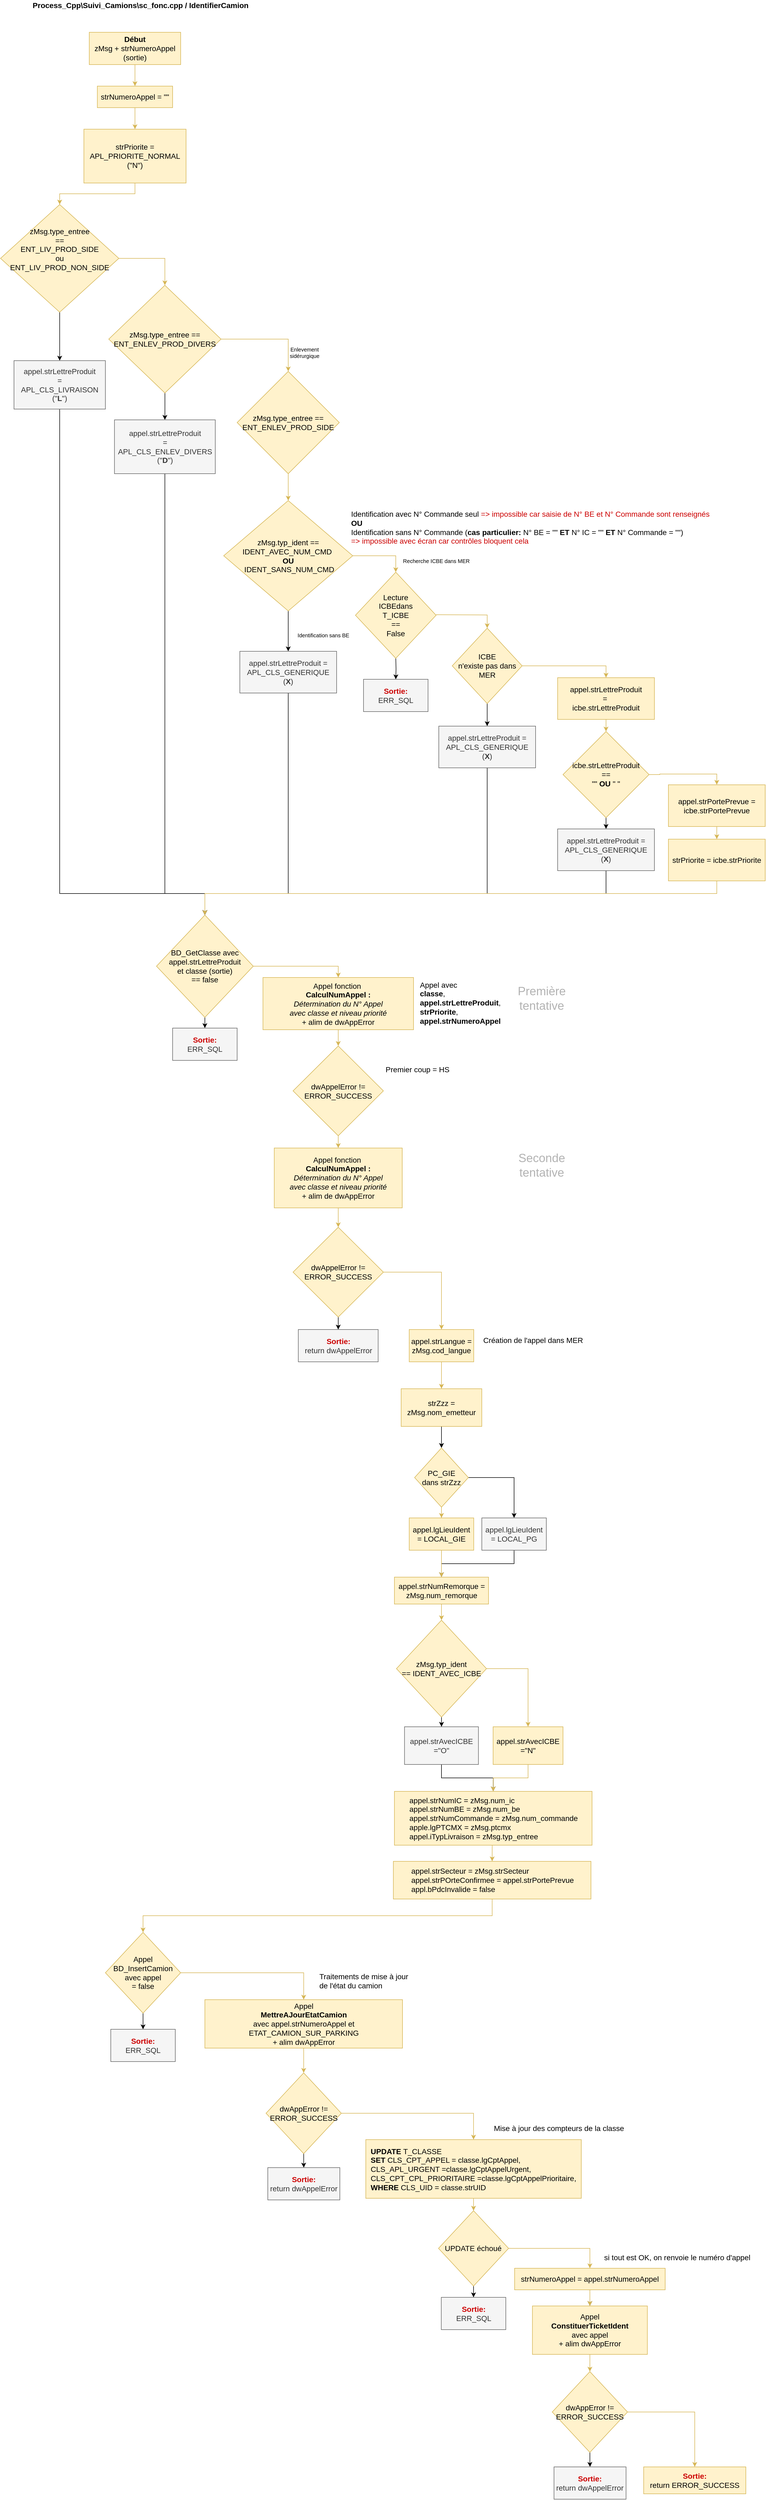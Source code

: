 <mxfile version="15.9.4" type="github">
  <diagram id="Q7AEC-_fKNd9yhNPSurx" name="Page-1">
    <mxGraphModel dx="2188" dy="1222" grid="1" gridSize="10" guides="1" tooltips="1" connect="1" arrows="1" fold="1" page="1" pageScale="1" pageWidth="827" pageHeight="1169" math="0" shadow="0">
      <root>
        <mxCell id="0" />
        <mxCell id="1" parent="0" />
        <mxCell id="6gUORLWhg1mMuSl4yJLm-4" style="edgeStyle=orthogonalEdgeStyle;rounded=0;orthogonalLoop=1;jettySize=auto;html=1;exitX=0.5;exitY=1;exitDx=0;exitDy=0;fontSize=14;fillColor=#fff2cc;strokeColor=#d6b656;" parent="1" source="6gUORLWhg1mMuSl4yJLm-1" target="6gUORLWhg1mMuSl4yJLm-3" edge="1">
          <mxGeometry relative="1" as="geometry" />
        </mxCell>
        <mxCell id="6gUORLWhg1mMuSl4yJLm-1" value="&lt;font style=&quot;font-size: 14px&quot;&gt;&lt;b&gt;Début&lt;/b&gt;&lt;br&gt;zMsg + strNumeroAppel (sortie)&lt;/font&gt;" style="rounded=0;whiteSpace=wrap;html=1;fillColor=#fff2cc;strokeColor=#d6b656;" parent="1" vertex="1">
          <mxGeometry x="165" y="80" width="170" height="60" as="geometry" />
        </mxCell>
        <mxCell id="6gUORLWhg1mMuSl4yJLm-2" value="Process_Cpp\Suivi_Camions\sc_fonc.cpp / IdentifierCamion" style="text;html=1;align=center;verticalAlign=middle;resizable=0;points=[];autosize=1;strokeColor=none;fillColor=none;fontStyle=1;fontSize=14;" parent="1" vertex="1">
          <mxGeometry x="50" y="20" width="420" height="20" as="geometry" />
        </mxCell>
        <mxCell id="6gUORLWhg1mMuSl4yJLm-6" value="" style="edgeStyle=orthogonalEdgeStyle;rounded=0;orthogonalLoop=1;jettySize=auto;html=1;fontSize=14;fillColor=#fff2cc;strokeColor=#d6b656;" parent="1" source="6gUORLWhg1mMuSl4yJLm-3" target="6gUORLWhg1mMuSl4yJLm-5" edge="1">
          <mxGeometry relative="1" as="geometry" />
        </mxCell>
        <mxCell id="6gUORLWhg1mMuSl4yJLm-3" value="&lt;font style=&quot;font-size: 14px&quot;&gt;strNumeroAppel = &quot;&quot;&lt;/font&gt;" style="rounded=0;whiteSpace=wrap;html=1;fontSize=14;fillColor=#fff2cc;strokeColor=#d6b656;" parent="1" vertex="1">
          <mxGeometry x="180" y="180" width="140" height="40" as="geometry" />
        </mxCell>
        <mxCell id="6gUORLWhg1mMuSl4yJLm-8" value="" style="edgeStyle=orthogonalEdgeStyle;rounded=0;orthogonalLoop=1;jettySize=auto;html=1;fontSize=14;fillColor=#fff2cc;strokeColor=#d6b656;" parent="1" source="6gUORLWhg1mMuSl4yJLm-5" target="6gUORLWhg1mMuSl4yJLm-7" edge="1">
          <mxGeometry relative="1" as="geometry" />
        </mxCell>
        <mxCell id="6gUORLWhg1mMuSl4yJLm-5" value="&lt;font style=&quot;font-size: 14px&quot;&gt;strPriorite = APL_PRIORITE_NORMAL (&quot;N&quot;)&lt;/font&gt;" style="rounded=0;whiteSpace=wrap;html=1;fontSize=14;fillColor=#fff2cc;strokeColor=#d6b656;" parent="1" vertex="1">
          <mxGeometry x="155" y="260" width="190" height="100" as="geometry" />
        </mxCell>
        <mxCell id="6gUORLWhg1mMuSl4yJLm-11" style="edgeStyle=orthogonalEdgeStyle;rounded=0;orthogonalLoop=1;jettySize=auto;html=1;exitX=1;exitY=0.5;exitDx=0;exitDy=0;entryX=0.5;entryY=0;entryDx=0;entryDy=0;fontSize=10;fillColor=#fff2cc;strokeColor=#d6b656;" parent="1" source="6gUORLWhg1mMuSl4yJLm-7" target="6gUORLWhg1mMuSl4yJLm-9" edge="1">
          <mxGeometry relative="1" as="geometry" />
        </mxCell>
        <mxCell id="6gUORLWhg1mMuSl4yJLm-13" value="" style="edgeStyle=orthogonalEdgeStyle;rounded=0;orthogonalLoop=1;jettySize=auto;html=1;fontSize=10;" parent="1" source="6gUORLWhg1mMuSl4yJLm-7" target="6gUORLWhg1mMuSl4yJLm-12" edge="1">
          <mxGeometry relative="1" as="geometry" />
        </mxCell>
        <mxCell id="6gUORLWhg1mMuSl4yJLm-7" value="&lt;font style=&quot;font-size: 14px&quot;&gt;zMsg.type_entree &lt;br&gt;== &lt;br&gt;ENT_LIV_PROD_SIDE&lt;br&gt;ou &lt;br&gt;ENT_LIV_PROD_NON_SIDE&lt;br&gt;&lt;br&gt;&lt;br&gt;&lt;/font&gt;" style="rhombus;whiteSpace=wrap;html=1;rounded=0;fontSize=14;strokeColor=#d6b656;fillColor=#fff2cc;" parent="1" vertex="1">
          <mxGeometry y="400" width="220" height="200" as="geometry" />
        </mxCell>
        <mxCell id="6gUORLWhg1mMuSl4yJLm-17" value="" style="edgeStyle=orthogonalEdgeStyle;rounded=0;orthogonalLoop=1;jettySize=auto;html=1;fontSize=10;" parent="1" source="6gUORLWhg1mMuSl4yJLm-9" target="6gUORLWhg1mMuSl4yJLm-16" edge="1">
          <mxGeometry relative="1" as="geometry" />
        </mxCell>
        <mxCell id="6gUORLWhg1mMuSl4yJLm-20" style="edgeStyle=orthogonalEdgeStyle;rounded=0;orthogonalLoop=1;jettySize=auto;html=1;exitX=1;exitY=0.5;exitDx=0;exitDy=0;entryX=0.5;entryY=0;entryDx=0;entryDy=0;fontSize=10;fillColor=#fff2cc;strokeColor=#d6b656;" parent="1" source="6gUORLWhg1mMuSl4yJLm-9" target="6gUORLWhg1mMuSl4yJLm-18" edge="1">
          <mxGeometry relative="1" as="geometry" />
        </mxCell>
        <mxCell id="6gUORLWhg1mMuSl4yJLm-9" value="&lt;font style=&quot;font-size: 14px&quot;&gt;zMsg.type_entree == ENT_ENLEV_PROD_DIVERS&lt;/font&gt;" style="rhombus;whiteSpace=wrap;html=1;rounded=0;fontSize=14;strokeColor=#d6b656;fillColor=#fff2cc;" parent="1" vertex="1">
          <mxGeometry x="201.25" y="550" width="208.75" height="200" as="geometry" />
        </mxCell>
        <mxCell id="6gUORLWhg1mMuSl4yJLm-47" style="edgeStyle=orthogonalEdgeStyle;rounded=0;orthogonalLoop=1;jettySize=auto;html=1;exitX=0.5;exitY=1;exitDx=0;exitDy=0;fontSize=10;fontColor=#CC0000;entryX=0.5;entryY=0;entryDx=0;entryDy=0;" parent="1" source="6gUORLWhg1mMuSl4yJLm-12" target="YQwB-aBYrOeYrWGFvleu-15" edge="1">
          <mxGeometry relative="1" as="geometry">
            <Array as="points">
              <mxPoint x="110" y="1680" />
              <mxPoint x="380" y="1680" />
            </Array>
            <mxPoint x="460" y="2030" as="targetPoint" />
          </mxGeometry>
        </mxCell>
        <mxCell id="6gUORLWhg1mMuSl4yJLm-12" value="&lt;font style=&quot;font-size: 14px&quot;&gt;appel.strLettreProduit&lt;br&gt;= &lt;br&gt;APL_CLS_LIVRAISON&lt;br&gt;(&quot;&lt;b&gt;L&lt;/b&gt;&quot;)&lt;/font&gt;" style="whiteSpace=wrap;html=1;rounded=0;fontSize=14;fontColor=#333333;strokeColor=#666666;fillColor=#f5f5f5;" parent="1" vertex="1">
          <mxGeometry x="25" y="690" width="170" height="90" as="geometry" />
        </mxCell>
        <mxCell id="6gUORLWhg1mMuSl4yJLm-49" style="edgeStyle=orthogonalEdgeStyle;rounded=0;orthogonalLoop=1;jettySize=auto;html=1;exitX=0.5;exitY=1;exitDx=0;exitDy=0;fontSize=10;fontColor=#CC0000;entryX=0.5;entryY=0;entryDx=0;entryDy=0;" parent="1" source="6gUORLWhg1mMuSl4yJLm-16" target="YQwB-aBYrOeYrWGFvleu-15" edge="1">
          <mxGeometry relative="1" as="geometry">
            <Array as="points">
              <mxPoint x="306" y="1680" />
              <mxPoint x="380" y="1680" />
            </Array>
            <mxPoint x="450" y="2000" as="targetPoint" />
          </mxGeometry>
        </mxCell>
        <mxCell id="6gUORLWhg1mMuSl4yJLm-16" value="&lt;font style=&quot;font-size: 14px&quot;&gt;appel.strLettreProduit&lt;br&gt;= &lt;br&gt;APL_CLS_ENLEV_DIVERS&lt;br&gt;(&quot;&lt;b&gt;D&lt;/b&gt;&quot;)&lt;/font&gt;" style="whiteSpace=wrap;html=1;rounded=0;fontSize=14;fontColor=#333333;strokeColor=#666666;fillColor=#f5f5f5;" parent="1" vertex="1">
          <mxGeometry x="211.87" y="800" width="187.5" height="100" as="geometry" />
        </mxCell>
        <mxCell id="6gUORLWhg1mMuSl4yJLm-24" value="" style="edgeStyle=orthogonalEdgeStyle;rounded=0;orthogonalLoop=1;jettySize=auto;html=1;fontSize=10;fillColor=#fff2cc;strokeColor=#d6b656;" parent="1" source="6gUORLWhg1mMuSl4yJLm-18" target="6gUORLWhg1mMuSl4yJLm-23" edge="1">
          <mxGeometry relative="1" as="geometry" />
        </mxCell>
        <mxCell id="6gUORLWhg1mMuSl4yJLm-18" value="&lt;font style=&quot;font-size: 14px&quot;&gt;zMsg.type_entree == ENT_ENLEV_PROD_SIDE&lt;/font&gt;" style="rhombus;whiteSpace=wrap;html=1;rounded=0;fontSize=14;strokeColor=#d6b656;fillColor=#fff2cc;" parent="1" vertex="1">
          <mxGeometry x="440" y="710" width="190" height="190" as="geometry" />
        </mxCell>
        <mxCell id="6gUORLWhg1mMuSl4yJLm-26" value="" style="edgeStyle=orthogonalEdgeStyle;rounded=0;orthogonalLoop=1;jettySize=auto;html=1;fontSize=10;" parent="1" source="6gUORLWhg1mMuSl4yJLm-23" target="6gUORLWhg1mMuSl4yJLm-25" edge="1">
          <mxGeometry relative="1" as="geometry" />
        </mxCell>
        <mxCell id="6gUORLWhg1mMuSl4yJLm-31" style="edgeStyle=orthogonalEdgeStyle;rounded=0;orthogonalLoop=1;jettySize=auto;html=1;exitX=1;exitY=0.5;exitDx=0;exitDy=0;entryX=0.5;entryY=0;entryDx=0;entryDy=0;fontSize=10;fillColor=#fff2cc;strokeColor=#d6b656;" parent="1" source="6gUORLWhg1mMuSl4yJLm-23" target="6gUORLWhg1mMuSl4yJLm-29" edge="1">
          <mxGeometry relative="1" as="geometry" />
        </mxCell>
        <mxCell id="6gUORLWhg1mMuSl4yJLm-23" value="zMsg.typ_ident == IDENT_AVEC_NUM_CMD&amp;nbsp;&lt;br&gt;&lt;b&gt;OU&lt;/b&gt;&lt;br&gt;&amp;nbsp;IDENT_SANS_NUM_CMD" style="rhombus;whiteSpace=wrap;html=1;rounded=0;fontSize=14;strokeColor=#d6b656;fillColor=#fff2cc;" parent="1" vertex="1">
          <mxGeometry x="415" y="950" width="240" height="205" as="geometry" />
        </mxCell>
        <mxCell id="6gUORLWhg1mMuSl4yJLm-50" style="edgeStyle=orthogonalEdgeStyle;rounded=0;orthogonalLoop=1;jettySize=auto;html=1;exitX=0.5;exitY=1;exitDx=0;exitDy=0;fontSize=10;fontColor=#CC0000;entryX=0.5;entryY=0;entryDx=0;entryDy=0;" parent="1" source="6gUORLWhg1mMuSl4yJLm-25" target="YQwB-aBYrOeYrWGFvleu-15" edge="1">
          <mxGeometry relative="1" as="geometry">
            <Array as="points">
              <mxPoint x="535" y="1680" />
              <mxPoint x="380" y="1680" />
            </Array>
            <mxPoint x="440" y="1980" as="targetPoint" />
          </mxGeometry>
        </mxCell>
        <mxCell id="6gUORLWhg1mMuSl4yJLm-25" value="appel.strLettreProduit = APL_CLS_GENERIQUE&lt;br&gt;(&lt;b&gt;X&lt;/b&gt;)" style="whiteSpace=wrap;html=1;rounded=0;fontSize=14;fontColor=#333333;strokeColor=#666666;fillColor=#f5f5f5;" parent="1" vertex="1">
          <mxGeometry x="445" y="1230" width="180" height="77.5" as="geometry" />
        </mxCell>
        <mxCell id="6gUORLWhg1mMuSl4yJLm-27" value="Enlevement &lt;br&gt;sidérurgique" style="text;html=1;align=center;verticalAlign=middle;resizable=0;points=[];autosize=1;strokeColor=none;fillColor=none;fontSize=10;" parent="1" vertex="1">
          <mxGeometry x="530" y="660" width="70" height="30" as="geometry" />
        </mxCell>
        <mxCell id="6gUORLWhg1mMuSl4yJLm-28" value="Identification sans BE" style="text;html=1;align=center;verticalAlign=middle;resizable=0;points=[];autosize=1;strokeColor=none;fillColor=none;fontSize=10;" parent="1" vertex="1">
          <mxGeometry x="545" y="1190" width="110" height="20" as="geometry" />
        </mxCell>
        <mxCell id="6gUORLWhg1mMuSl4yJLm-35" value="" style="edgeStyle=orthogonalEdgeStyle;rounded=0;orthogonalLoop=1;jettySize=auto;html=1;fontSize=10;" parent="1" target="6gUORLWhg1mMuSl4yJLm-34" edge="1">
          <mxGeometry relative="1" as="geometry">
            <mxPoint x="735" y="1242" as="sourcePoint" />
          </mxGeometry>
        </mxCell>
        <mxCell id="6gUORLWhg1mMuSl4yJLm-53" style="edgeStyle=orthogonalEdgeStyle;rounded=0;orthogonalLoop=1;jettySize=auto;html=1;exitX=1;exitY=0.5;exitDx=0;exitDy=0;entryX=0.5;entryY=0;entryDx=0;entryDy=0;fontSize=10;fontColor=#CC0000;fillColor=#fff2cc;strokeColor=#d6b656;" parent="1" target="6gUORLWhg1mMuSl4yJLm-36" edge="1">
          <mxGeometry relative="1" as="geometry">
            <mxPoint x="810" y="1162" as="sourcePoint" />
          </mxGeometry>
        </mxCell>
        <mxCell id="6gUORLWhg1mMuSl4yJLm-29" value="Lecture &lt;br&gt;ICBEdans &lt;br&gt;T_ICBE&lt;br&gt;==&lt;br&gt;False&lt;br&gt;" style="rhombus;whiteSpace=wrap;html=1;rounded=0;fontSize=14;strokeColor=#d6b656;fillColor=#fff2cc;" parent="1" vertex="1">
          <mxGeometry x="660" y="1083" width="150" height="160" as="geometry" />
        </mxCell>
        <mxCell id="6gUORLWhg1mMuSl4yJLm-32" value="Recherche ICBE dans MER" style="text;html=1;align=center;verticalAlign=middle;resizable=0;points=[];autosize=1;strokeColor=none;fillColor=none;fontSize=10;" parent="1" vertex="1">
          <mxGeometry x="740" y="1052" width="140" height="20" as="geometry" />
        </mxCell>
        <mxCell id="6gUORLWhg1mMuSl4yJLm-34" value="&lt;b&gt;&lt;font color=&quot;#cc0000&quot;&gt;Sortie:&lt;/font&gt;&lt;/b&gt;&lt;br&gt;ERR_SQL" style="whiteSpace=wrap;html=1;rounded=0;fontSize=14;fontColor=#333333;strokeColor=#666666;fillColor=#f5f5f5;" parent="1" vertex="1">
          <mxGeometry x="675" y="1282" width="120" height="60" as="geometry" />
        </mxCell>
        <mxCell id="6gUORLWhg1mMuSl4yJLm-54" style="edgeStyle=orthogonalEdgeStyle;rounded=0;orthogonalLoop=1;jettySize=auto;html=1;exitX=0.5;exitY=1;exitDx=0;exitDy=0;fontSize=10;fontColor=#CC0000;" parent="1" source="6gUORLWhg1mMuSl4yJLm-36" target="6gUORLWhg1mMuSl4yJLm-39" edge="1">
          <mxGeometry relative="1" as="geometry" />
        </mxCell>
        <mxCell id="YQwB-aBYrOeYrWGFvleu-4" style="edgeStyle=orthogonalEdgeStyle;rounded=0;orthogonalLoop=1;jettySize=auto;html=1;exitX=1;exitY=0.5;exitDx=0;exitDy=0;entryX=0.5;entryY=0;entryDx=0;entryDy=0;fontSize=14;fontColor=#CC0000;strokeColor=#d6b656;strokeWidth=1;fillColor=#fff2cc;" edge="1" parent="1" source="6gUORLWhg1mMuSl4yJLm-36" target="YQwB-aBYrOeYrWGFvleu-3">
          <mxGeometry relative="1" as="geometry" />
        </mxCell>
        <mxCell id="6gUORLWhg1mMuSl4yJLm-36" value="ICBE &lt;br&gt;n&#39;existe pas dans &lt;br&gt;MER" style="rhombus;whiteSpace=wrap;html=1;rounded=0;fontSize=14;strokeColor=#d6b656;fillColor=#fff2cc;" parent="1" vertex="1">
          <mxGeometry x="840" y="1187" width="130" height="140" as="geometry" />
        </mxCell>
        <mxCell id="6gUORLWhg1mMuSl4yJLm-51" style="edgeStyle=orthogonalEdgeStyle;rounded=0;orthogonalLoop=1;jettySize=auto;html=1;exitX=0.5;exitY=1;exitDx=0;exitDy=0;fontSize=10;fontColor=#CC0000;entryX=0.5;entryY=0;entryDx=0;entryDy=0;" parent="1" source="6gUORLWhg1mMuSl4yJLm-39" target="YQwB-aBYrOeYrWGFvleu-15" edge="1">
          <mxGeometry relative="1" as="geometry">
            <Array as="points">
              <mxPoint x="905" y="1680" />
              <mxPoint x="380" y="1680" />
            </Array>
            <mxPoint x="430" y="1960" as="targetPoint" />
          </mxGeometry>
        </mxCell>
        <mxCell id="6gUORLWhg1mMuSl4yJLm-39" value="appel.strLettreProduit = APL_CLS_GENERIQUE&lt;br&gt;(&lt;b&gt;X&lt;/b&gt;)" style="whiteSpace=wrap;html=1;rounded=0;fontSize=14;fontColor=#333333;strokeColor=#666666;fillColor=#f5f5f5;" parent="1" vertex="1">
          <mxGeometry x="815" y="1369" width="180" height="77.5" as="geometry" />
        </mxCell>
        <mxCell id="6gUORLWhg1mMuSl4yJLm-44" style="edgeStyle=orthogonalEdgeStyle;rounded=0;orthogonalLoop=1;jettySize=auto;html=1;exitX=0.5;exitY=1;exitDx=0;exitDy=0;fontSize=10;fontColor=#CC0000;fillColor=#fff2cc;strokeColor=#d6b656;" parent="1" source="6gUORLWhg1mMuSl4yJLm-41" target="6gUORLWhg1mMuSl4yJLm-43" edge="1">
          <mxGeometry relative="1" as="geometry" />
        </mxCell>
        <mxCell id="6gUORLWhg1mMuSl4yJLm-41" value="appel.strPortePrevue = icbe.strPortePrevue" style="whiteSpace=wrap;html=1;rounded=0;fontSize=14;strokeColor=#d6b656;fillColor=#fff2cc;" parent="1" vertex="1">
          <mxGeometry x="1242" y="1478" width="180" height="77.5" as="geometry" />
        </mxCell>
        <mxCell id="6gUORLWhg1mMuSl4yJLm-43" value="strPriorite = icbe.strPriorite" style="whiteSpace=wrap;html=1;rounded=0;fontSize=14;strokeColor=#d6b656;fillColor=#fff2cc;" parent="1" vertex="1">
          <mxGeometry x="1242" y="1579" width="180" height="77.5" as="geometry" />
        </mxCell>
        <mxCell id="6gUORLWhg1mMuSl4yJLm-57" style="edgeStyle=orthogonalEdgeStyle;rounded=0;orthogonalLoop=1;jettySize=auto;html=1;exitX=0.5;exitY=1;exitDx=0;exitDy=0;fontSize=10;fontColor=#CC0000;fillColor=#fff2cc;strokeColor=#d6b656;" parent="1" source="6gUORLWhg1mMuSl4yJLm-46" target="6gUORLWhg1mMuSl4yJLm-55" edge="1">
          <mxGeometry relative="1" as="geometry" />
        </mxCell>
        <mxCell id="6gUORLWhg1mMuSl4yJLm-46" value="Appel&amp;nbsp;fonction&amp;nbsp;&lt;br&gt;&lt;b&gt;CalculNumAppel :&lt;br&gt;&lt;/b&gt;&lt;i&gt;Détermination du N° Appel&lt;br&gt;avec classe et niveau priorité&lt;br&gt;&lt;/i&gt;+ alim de dwAppError&lt;i&gt;&lt;br&gt;&lt;/i&gt;" style="whiteSpace=wrap;html=1;rounded=0;fontSize=14;strokeColor=#d6b656;fillColor=#fff2cc;" parent="1" vertex="1">
          <mxGeometry x="488" y="1836" width="280" height="97" as="geometry" />
        </mxCell>
        <mxCell id="6gUORLWhg1mMuSl4yJLm-59" style="edgeStyle=orthogonalEdgeStyle;rounded=0;orthogonalLoop=1;jettySize=auto;html=1;exitX=0.5;exitY=1;exitDx=0;exitDy=0;fontSize=10;fontColor=#CC0000;" parent="1" source="6gUORLWhg1mMuSl4yJLm-55" edge="1">
          <mxGeometry relative="1" as="geometry">
            <mxPoint x="628" y="2104" as="targetPoint" />
          </mxGeometry>
        </mxCell>
        <mxCell id="YQwB-aBYrOeYrWGFvleu-21" style="edgeStyle=orthogonalEdgeStyle;rounded=0;orthogonalLoop=1;jettySize=auto;html=1;exitX=0.5;exitY=1;exitDx=0;exitDy=0;entryX=0.5;entryY=0;entryDx=0;entryDy=0;fontSize=22;fontColor=#B3B3B3;strokeColor=#d6b656;strokeWidth=1;fillColor=#fff2cc;" edge="1" parent="1" source="6gUORLWhg1mMuSl4yJLm-55" target="6gUORLWhg1mMuSl4yJLm-60">
          <mxGeometry relative="1" as="geometry" />
        </mxCell>
        <mxCell id="6gUORLWhg1mMuSl4yJLm-55" value="dwAppelError != ERROR_SUCCESS" style="rhombus;whiteSpace=wrap;html=1;rounded=0;fontSize=14;strokeColor=#d6b656;fillColor=#fff2cc;" parent="1" vertex="1">
          <mxGeometry x="544" y="1963.25" width="168" height="166.75" as="geometry" />
        </mxCell>
        <mxCell id="6gUORLWhg1mMuSl4yJLm-63" value="" style="edgeStyle=orthogonalEdgeStyle;rounded=0;orthogonalLoop=1;jettySize=auto;html=1;fontSize=12;fontColor=#CC0000;entryX=0.5;entryY=0;entryDx=0;entryDy=0;fillColor=#fff2cc;strokeColor=#d6b656;" parent="1" source="6gUORLWhg1mMuSl4yJLm-60" target="YQwB-aBYrOeYrWGFvleu-23" edge="1">
          <mxGeometry relative="1" as="geometry">
            <mxPoint x="625.5" y="2310" as="targetPoint" />
          </mxGeometry>
        </mxCell>
        <mxCell id="6gUORLWhg1mMuSl4yJLm-60" value="&lt;font style=&quot;font-size: 14px&quot;&gt;Appel&amp;nbsp;fonction&amp;nbsp;&lt;br&gt;&lt;b&gt;CalculNumAppel :&lt;br&gt;&lt;/b&gt;&lt;i&gt;Détermination du N° Appel&lt;br&gt;avec classe et niveau priorité&lt;/i&gt;&lt;br&gt;+ alim de dwAppError&lt;br&gt;&lt;/font&gt;" style="rounded=0;whiteSpace=wrap;html=1;fontSize=10;fillColor=#fff2cc;strokeColor=#d6b656;" parent="1" vertex="1">
          <mxGeometry x="509" y="2152.81" width="238" height="111.19" as="geometry" />
        </mxCell>
        <mxCell id="6gUORLWhg1mMuSl4yJLm-76" style="edgeStyle=orthogonalEdgeStyle;rounded=0;orthogonalLoop=1;jettySize=auto;html=1;exitX=1;exitY=0.5;exitDx=0;exitDy=0;fontSize=12;fontColor=#CC0000;entryX=0.5;entryY=0;entryDx=0;entryDy=0;fillColor=#fff2cc;strokeColor=#d6b656;" parent="1" source="YQwB-aBYrOeYrWGFvleu-23" target="6gUORLWhg1mMuSl4yJLm-74" edge="1">
          <mxGeometry relative="1" as="geometry">
            <mxPoint x="980" y="2547" as="targetPoint" />
            <mxPoint x="706" y="2395" as="sourcePoint" />
          </mxGeometry>
        </mxCell>
        <mxCell id="6gUORLWhg1mMuSl4yJLm-79" style="edgeStyle=orthogonalEdgeStyle;rounded=0;orthogonalLoop=1;jettySize=auto;html=1;exitX=0.5;exitY=1;exitDx=0;exitDy=0;fontSize=12;fontColor=#000000;fillColor=#fff2cc;strokeColor=#d6b656;" parent="1" source="6gUORLWhg1mMuSl4yJLm-74" target="6gUORLWhg1mMuSl4yJLm-78" edge="1">
          <mxGeometry relative="1" as="geometry" />
        </mxCell>
        <mxCell id="6gUORLWhg1mMuSl4yJLm-74" value="&lt;font style=&quot;font-size: 14px&quot;&gt;appel.strLangue = zMsg.cod_langue&lt;/font&gt;" style="rounded=0;whiteSpace=wrap;html=1;fontSize=12;fillColor=#fff2cc;strokeColor=#d6b656;" parent="1" vertex="1">
          <mxGeometry x="760" y="2490" width="120" height="60" as="geometry" />
        </mxCell>
        <mxCell id="6gUORLWhg1mMuSl4yJLm-77" value="&lt;font color=&quot;#000000&quot; style=&quot;font-size: 14px&quot;&gt;Création de l&#39;appel dans MER&lt;/font&gt;" style="text;html=1;align=center;verticalAlign=middle;resizable=0;points=[];autosize=1;strokeColor=none;fillColor=none;fontSize=12;fontColor=#CC0000;" parent="1" vertex="1">
          <mxGeometry x="890" y="2500" width="200" height="20" as="geometry" />
        </mxCell>
        <mxCell id="6gUORLWhg1mMuSl4yJLm-81" value="" style="edgeStyle=orthogonalEdgeStyle;rounded=0;orthogonalLoop=1;jettySize=auto;html=1;fontSize=12;fontColor=#000000;" parent="1" source="6gUORLWhg1mMuSl4yJLm-78" target="6gUORLWhg1mMuSl4yJLm-80" edge="1">
          <mxGeometry relative="1" as="geometry" />
        </mxCell>
        <mxCell id="6gUORLWhg1mMuSl4yJLm-78" value="&lt;font style=&quot;font-size: 14px&quot;&gt;strZzz = zMsg.nom_emetteur&lt;/font&gt;" style="rounded=0;whiteSpace=wrap;html=1;fontSize=12;fillColor=#fff2cc;strokeColor=#d6b656;" parent="1" vertex="1">
          <mxGeometry x="745" y="2600" width="150" height="70" as="geometry" />
        </mxCell>
        <mxCell id="6gUORLWhg1mMuSl4yJLm-83" value="" style="edgeStyle=orthogonalEdgeStyle;rounded=0;orthogonalLoop=1;jettySize=auto;html=1;fontSize=12;fontColor=#000000;fillColor=#fff2cc;strokeColor=#d6b656;" parent="1" source="6gUORLWhg1mMuSl4yJLm-80" target="6gUORLWhg1mMuSl4yJLm-82" edge="1">
          <mxGeometry relative="1" as="geometry" />
        </mxCell>
        <mxCell id="6gUORLWhg1mMuSl4yJLm-85" style="edgeStyle=orthogonalEdgeStyle;rounded=0;orthogonalLoop=1;jettySize=auto;html=1;exitX=1;exitY=0.5;exitDx=0;exitDy=0;entryX=0.5;entryY=0;entryDx=0;entryDy=0;fontSize=12;fontColor=#000000;" parent="1" source="6gUORLWhg1mMuSl4yJLm-80" target="6gUORLWhg1mMuSl4yJLm-84" edge="1">
          <mxGeometry relative="1" as="geometry" />
        </mxCell>
        <mxCell id="6gUORLWhg1mMuSl4yJLm-80" value="&lt;font style=&quot;font-size: 14px&quot;&gt;PC_GIE &lt;br&gt;dans strZzz&lt;/font&gt;" style="rhombus;whiteSpace=wrap;html=1;rounded=0;strokeColor=#d6b656;fillColor=#fff2cc;" parent="1" vertex="1">
          <mxGeometry x="770" y="2710" width="100" height="110" as="geometry" />
        </mxCell>
        <mxCell id="6gUORLWhg1mMuSl4yJLm-82" value="&lt;font style=&quot;font-size: 14px&quot;&gt;appel.lgLieuIdent = LOCAL_GIE&lt;/font&gt;" style="whiteSpace=wrap;html=1;rounded=0;strokeColor=#d6b656;fillColor=#fff2cc;" parent="1" vertex="1">
          <mxGeometry x="760" y="2840" width="120" height="60" as="geometry" />
        </mxCell>
        <mxCell id="6gUORLWhg1mMuSl4yJLm-88" style="edgeStyle=orthogonalEdgeStyle;rounded=0;orthogonalLoop=1;jettySize=auto;html=1;exitX=0.5;exitY=1;exitDx=0;exitDy=0;entryX=0.5;entryY=0;entryDx=0;entryDy=0;fontSize=12;fontColor=#000000;" parent="1" source="6gUORLWhg1mMuSl4yJLm-84" target="6gUORLWhg1mMuSl4yJLm-86" edge="1">
          <mxGeometry relative="1" as="geometry" />
        </mxCell>
        <mxCell id="6gUORLWhg1mMuSl4yJLm-84" value="&lt;font style=&quot;font-size: 14px&quot;&gt;appel.lgLieuIdent = LOCAL_PG&lt;/font&gt;" style="whiteSpace=wrap;html=1;rounded=0;fontColor=#333333;strokeColor=#666666;fillColor=#f5f5f5;" parent="1" vertex="1">
          <mxGeometry x="895" y="2840" width="120" height="60" as="geometry" />
        </mxCell>
        <mxCell id="6gUORLWhg1mMuSl4yJLm-90" style="edgeStyle=orthogonalEdgeStyle;rounded=0;orthogonalLoop=1;jettySize=auto;html=1;exitX=0.5;exitY=1;exitDx=0;exitDy=0;fontSize=12;fontColor=#000000;fillColor=#fff2cc;strokeColor=#d6b656;" parent="1" source="6gUORLWhg1mMuSl4yJLm-86" target="6gUORLWhg1mMuSl4yJLm-89" edge="1">
          <mxGeometry relative="1" as="geometry" />
        </mxCell>
        <mxCell id="6gUORLWhg1mMuSl4yJLm-86" value="&lt;font style=&quot;font-size: 14px&quot;&gt;appel.strNumRemorque = &lt;br&gt;zMsg.num_remorque&lt;/font&gt;" style="whiteSpace=wrap;html=1;rounded=0;strokeColor=#d6b656;fillColor=#fff2cc;" parent="1" vertex="1">
          <mxGeometry x="732.5" y="2950" width="175" height="50" as="geometry" />
        </mxCell>
        <mxCell id="6gUORLWhg1mMuSl4yJLm-92" value="" style="edgeStyle=orthogonalEdgeStyle;rounded=0;orthogonalLoop=1;jettySize=auto;html=1;fontSize=12;fontColor=#000000;fillColor=#fff2cc;strokeColor=#000000;" parent="1" source="6gUORLWhg1mMuSl4yJLm-89" target="6gUORLWhg1mMuSl4yJLm-91" edge="1">
          <mxGeometry relative="1" as="geometry" />
        </mxCell>
        <mxCell id="6gUORLWhg1mMuSl4yJLm-94" style="edgeStyle=orthogonalEdgeStyle;rounded=0;orthogonalLoop=1;jettySize=auto;html=1;exitX=1;exitY=0.5;exitDx=0;exitDy=0;fontSize=12;fontColor=#000000;entryX=0.5;entryY=0;entryDx=0;entryDy=0;fillColor=#fff2cc;strokeColor=#d6b656;" parent="1" source="6gUORLWhg1mMuSl4yJLm-89" target="6gUORLWhg1mMuSl4yJLm-93" edge="1">
          <mxGeometry relative="1" as="geometry">
            <mxPoint x="953" y="3602" as="targetPoint" />
          </mxGeometry>
        </mxCell>
        <mxCell id="6gUORLWhg1mMuSl4yJLm-89" value="&lt;font style=&quot;font-size: 14px&quot;&gt;zMsg.typ_ident&lt;br&gt;== IDENT_AVEC_ICBE&lt;/font&gt;" style="rhombus;whiteSpace=wrap;html=1;rounded=0;strokeColor=#d6b656;fillColor=#fff2cc;" parent="1" vertex="1">
          <mxGeometry x="736.25" y="3030" width="167.5" height="180" as="geometry" />
        </mxCell>
        <mxCell id="YQwB-aBYrOeYrWGFvleu-28" style="edgeStyle=orthogonalEdgeStyle;rounded=0;orthogonalLoop=1;jettySize=auto;html=1;exitX=0.5;exitY=1;exitDx=0;exitDy=0;fontSize=14;fontColor=#000000;strokeColor=#000000;strokeWidth=1;" edge="1" parent="1" source="6gUORLWhg1mMuSl4yJLm-91" target="YQwB-aBYrOeYrWGFvleu-27">
          <mxGeometry relative="1" as="geometry" />
        </mxCell>
        <mxCell id="6gUORLWhg1mMuSl4yJLm-91" value="&lt;font style=&quot;font-size: 14px&quot;&gt;appel.strAvecICBE =&quot;O&quot;&lt;/font&gt;" style="whiteSpace=wrap;html=1;rounded=0;strokeColor=#666666;fillColor=#f5f5f5;fontColor=#333333;" parent="1" vertex="1">
          <mxGeometry x="751.25" y="3228" width="137.5" height="70" as="geometry" />
        </mxCell>
        <mxCell id="YQwB-aBYrOeYrWGFvleu-29" style="edgeStyle=orthogonalEdgeStyle;rounded=0;orthogonalLoop=1;jettySize=auto;html=1;exitX=0.5;exitY=1;exitDx=0;exitDy=0;fontSize=14;fontColor=#000000;strokeColor=#d6b656;strokeWidth=1;fillColor=#fff2cc;" edge="1" parent="1" source="6gUORLWhg1mMuSl4yJLm-93" target="YQwB-aBYrOeYrWGFvleu-27">
          <mxGeometry relative="1" as="geometry" />
        </mxCell>
        <mxCell id="6gUORLWhg1mMuSl4yJLm-93" value="&lt;font style=&quot;font-size: 14px&quot;&gt;appel.strAvecICBE =&quot;N&quot;&lt;/font&gt;" style="whiteSpace=wrap;html=1;rounded=0;strokeColor=#d6b656;fillColor=#fff2cc;" parent="1" vertex="1">
          <mxGeometry x="916" y="3228" width="130" height="70" as="geometry" />
        </mxCell>
        <mxCell id="YQwB-aBYrOeYrWGFvleu-1" style="edgeStyle=orthogonalEdgeStyle;rounded=0;orthogonalLoop=1;jettySize=auto;html=1;exitX=0.5;exitY=1;exitDx=0;exitDy=0;fontSize=14;strokeColor=#3333FF;strokeWidth=4;" edge="1" parent="1" source="6gUORLWhg1mMuSl4yJLm-3" target="6gUORLWhg1mMuSl4yJLm-3">
          <mxGeometry relative="1" as="geometry" />
        </mxCell>
        <mxCell id="YQwB-aBYrOeYrWGFvleu-2" value="Identification avec N° Commande seul &lt;font color=&quot;#cc0000&quot;&gt;=&amp;gt; impossible car saisie de N° BE et N° Commande sont renseignés&lt;/font&gt;&lt;br&gt;&lt;b&gt;OU&lt;/b&gt;&lt;br&gt;Identification sans N° Commande (&lt;b&gt;cas particulier: &lt;/b&gt;N° BE = &quot;&quot; &lt;b&gt;ET &lt;/b&gt;N° IC = &quot;&quot; &lt;b&gt;ET &lt;/b&gt;N° Commande = &quot;&quot;)&lt;br&gt;&lt;font color=&quot;#cc0000&quot;&gt;=&amp;gt; impossible avec écran car contrôles bloquent cela&lt;/font&gt;" style="text;html=1;align=left;verticalAlign=middle;resizable=0;points=[];autosize=1;strokeColor=none;fillColor=none;fontSize=14;" vertex="1" parent="1">
          <mxGeometry x="650" y="965" width="680" height="70" as="geometry" />
        </mxCell>
        <mxCell id="YQwB-aBYrOeYrWGFvleu-6" style="edgeStyle=orthogonalEdgeStyle;rounded=0;orthogonalLoop=1;jettySize=auto;html=1;exitX=0.5;exitY=1;exitDx=0;exitDy=0;entryX=0.5;entryY=0;entryDx=0;entryDy=0;fontSize=14;fontColor=#CC0000;strokeColor=#d6b656;strokeWidth=1;fillColor=#fff2cc;" edge="1" parent="1" source="YQwB-aBYrOeYrWGFvleu-3" target="YQwB-aBYrOeYrWGFvleu-5">
          <mxGeometry relative="1" as="geometry" />
        </mxCell>
        <mxCell id="YQwB-aBYrOeYrWGFvleu-3" value="appel.strLettreProduit &lt;br&gt;=&amp;nbsp;&lt;br&gt;icbe.strLettreProduit" style="whiteSpace=wrap;html=1;rounded=0;fontSize=14;strokeColor=#d6b656;fillColor=#fff2cc;" vertex="1" parent="1">
          <mxGeometry x="1036" y="1279" width="180" height="77.5" as="geometry" />
        </mxCell>
        <mxCell id="YQwB-aBYrOeYrWGFvleu-8" style="edgeStyle=orthogonalEdgeStyle;rounded=0;orthogonalLoop=1;jettySize=auto;html=1;exitX=0.5;exitY=1;exitDx=0;exitDy=0;entryX=0.5;entryY=0;entryDx=0;entryDy=0;fontSize=14;fontColor=#CC0000;strokeColor=#000000;strokeWidth=1;" edge="1" parent="1" source="YQwB-aBYrOeYrWGFvleu-5" target="YQwB-aBYrOeYrWGFvleu-7">
          <mxGeometry relative="1" as="geometry" />
        </mxCell>
        <mxCell id="YQwB-aBYrOeYrWGFvleu-9" style="edgeStyle=orthogonalEdgeStyle;rounded=0;orthogonalLoop=1;jettySize=auto;html=1;exitX=1;exitY=0.5;exitDx=0;exitDy=0;entryX=0.5;entryY=0;entryDx=0;entryDy=0;fontSize=14;fontColor=#CC0000;strokeColor=#d6b656;strokeWidth=1;fillColor=#fff2cc;" edge="1" parent="1" source="YQwB-aBYrOeYrWGFvleu-5" target="6gUORLWhg1mMuSl4yJLm-41">
          <mxGeometry relative="1" as="geometry" />
        </mxCell>
        <mxCell id="YQwB-aBYrOeYrWGFvleu-5" value="icbe.strLettreProduit &lt;br&gt;== &lt;br&gt;&quot;&quot;&amp;nbsp;&lt;b&gt;OU&amp;nbsp;&lt;/b&gt;&quot; &quot;" style="rhombus;whiteSpace=wrap;html=1;rounded=0;fontSize=14;fillColor=#fff2cc;strokeColor=#d6b656;" vertex="1" parent="1">
          <mxGeometry x="1046" y="1379" width="160" height="160" as="geometry" />
        </mxCell>
        <mxCell id="YQwB-aBYrOeYrWGFvleu-10" style="edgeStyle=orthogonalEdgeStyle;rounded=0;orthogonalLoop=1;jettySize=auto;html=1;exitX=0.5;exitY=1;exitDx=0;exitDy=0;fontSize=14;fontColor=#CC0000;strokeColor=#000000;strokeWidth=1;entryX=0.5;entryY=0;entryDx=0;entryDy=0;" edge="1" parent="1" source="YQwB-aBYrOeYrWGFvleu-7" target="YQwB-aBYrOeYrWGFvleu-15">
          <mxGeometry relative="1" as="geometry">
            <mxPoint x="440" y="1910" as="targetPoint" />
            <Array as="points">
              <mxPoint x="1126" y="1680" />
              <mxPoint x="380" y="1680" />
            </Array>
          </mxGeometry>
        </mxCell>
        <mxCell id="YQwB-aBYrOeYrWGFvleu-7" value="appel.strLettreProduit = APL_CLS_GENERIQUE&lt;br&gt;(&lt;b&gt;X&lt;/b&gt;)" style="whiteSpace=wrap;html=1;rounded=0;fontSize=14;fontColor=#333333;strokeColor=#666666;fillColor=#f5f5f5;" vertex="1" parent="1">
          <mxGeometry x="1036" y="1560" width="180" height="77.5" as="geometry" />
        </mxCell>
        <mxCell id="YQwB-aBYrOeYrWGFvleu-13" value="&lt;font color=&quot;#000000&quot;&gt;Appel avec &lt;br&gt;&lt;b&gt;classe&lt;/b&gt;,&lt;br&gt;&lt;b&gt;appel.strLettreProduit&lt;/b&gt;, &lt;br&gt;&lt;b&gt;strPriorite&lt;/b&gt;,&lt;br&gt;&lt;b&gt;appel.strNumeroAppel&amp;nbsp;&lt;/b&gt;&lt;/font&gt;" style="text;html=1;align=left;verticalAlign=middle;resizable=0;points=[];autosize=1;strokeColor=none;fillColor=none;fontSize=14;fontColor=#CC0000;" vertex="1" parent="1">
          <mxGeometry x="778" y="1838" width="170" height="90" as="geometry" />
        </mxCell>
        <mxCell id="YQwB-aBYrOeYrWGFvleu-17" style="edgeStyle=orthogonalEdgeStyle;rounded=0;orthogonalLoop=1;jettySize=auto;html=1;exitX=0.5;exitY=1;exitDx=0;exitDy=0;entryX=0.5;entryY=0;entryDx=0;entryDy=0;fontSize=14;fontColor=#000000;strokeColor=#000000;strokeWidth=1;" edge="1" parent="1" source="YQwB-aBYrOeYrWGFvleu-15" target="YQwB-aBYrOeYrWGFvleu-16">
          <mxGeometry relative="1" as="geometry" />
        </mxCell>
        <mxCell id="YQwB-aBYrOeYrWGFvleu-18" style="edgeStyle=orthogonalEdgeStyle;rounded=0;orthogonalLoop=1;jettySize=auto;html=1;exitX=1;exitY=0.5;exitDx=0;exitDy=0;entryX=0.5;entryY=0;entryDx=0;entryDy=0;fontSize=14;fontColor=#000000;strokeColor=#d6b656;strokeWidth=1;fillColor=#fff2cc;" edge="1" parent="1" source="YQwB-aBYrOeYrWGFvleu-15" target="6gUORLWhg1mMuSl4yJLm-46">
          <mxGeometry relative="1" as="geometry" />
        </mxCell>
        <mxCell id="YQwB-aBYrOeYrWGFvleu-15" value="BD_GetClasse avec appel.strLettreProduit&lt;br&gt;et classe (sortie)&lt;br&gt;== false" style="rhombus;whiteSpace=wrap;html=1;fontSize=14;fillColor=#fff2cc;strokeColor=#d6b656;" vertex="1" parent="1">
          <mxGeometry x="290" y="1720" width="180" height="190" as="geometry" />
        </mxCell>
        <mxCell id="YQwB-aBYrOeYrWGFvleu-16" value="&lt;b&gt;&lt;font color=&quot;#cc0000&quot;&gt;Sortie:&lt;/font&gt;&lt;/b&gt;&lt;br&gt;ERR_SQL" style="whiteSpace=wrap;html=1;rounded=0;fontSize=14;fontColor=#333333;strokeColor=#666666;fillColor=#f5f5f5;" vertex="1" parent="1">
          <mxGeometry x="320" y="1930" width="120" height="60" as="geometry" />
        </mxCell>
        <mxCell id="YQwB-aBYrOeYrWGFvleu-19" value="&lt;font style=&quot;font-size: 22px&quot; color=&quot;#b3b3b3&quot;&gt;Première &lt;br&gt;tentative&lt;/font&gt;" style="text;html=1;align=center;verticalAlign=middle;resizable=0;points=[];autosize=1;strokeColor=none;fillColor=none;fontSize=14;fontColor=#000000;" vertex="1" parent="1">
          <mxGeometry x="956.01" y="1850" width="100" height="50" as="geometry" />
        </mxCell>
        <mxCell id="YQwB-aBYrOeYrWGFvleu-20" value="&lt;font style=&quot;font-size: 22px&quot; color=&quot;#b3b3b3&quot;&gt;Seconde &lt;br&gt;tentative&lt;/font&gt;" style="text;html=1;align=center;verticalAlign=middle;resizable=0;points=[];autosize=1;strokeColor=none;fillColor=none;fontSize=14;fontColor=#000000;" vertex="1" parent="1">
          <mxGeometry x="956.01" y="2160" width="100" height="50" as="geometry" />
        </mxCell>
        <mxCell id="YQwB-aBYrOeYrWGFvleu-22" value="&lt;font color=&quot;#000000&quot; style=&quot;font-size: 14px&quot;&gt;Premier coup = HS&lt;/font&gt;" style="text;html=1;align=center;verticalAlign=middle;resizable=0;points=[];autosize=1;strokeColor=none;fillColor=none;fontSize=22;fontColor=#B3B3B3;" vertex="1" parent="1">
          <mxGeometry x="710" y="1990" width="130" height="30" as="geometry" />
        </mxCell>
        <mxCell id="YQwB-aBYrOeYrWGFvleu-26" style="edgeStyle=orthogonalEdgeStyle;rounded=0;orthogonalLoop=1;jettySize=auto;html=1;exitX=0.5;exitY=1;exitDx=0;exitDy=0;entryX=0.5;entryY=0;entryDx=0;entryDy=0;fontSize=14;fontColor=#000000;strokeColor=#000000;strokeWidth=1;" edge="1" parent="1" source="YQwB-aBYrOeYrWGFvleu-23" target="YQwB-aBYrOeYrWGFvleu-25">
          <mxGeometry relative="1" as="geometry" />
        </mxCell>
        <mxCell id="YQwB-aBYrOeYrWGFvleu-23" value="dwAppelError != ERROR_SUCCESS" style="rhombus;whiteSpace=wrap;html=1;rounded=0;fontSize=14;strokeColor=#d6b656;fillColor=#fff2cc;" vertex="1" parent="1">
          <mxGeometry x="544" y="2300" width="168" height="166.75" as="geometry" />
        </mxCell>
        <mxCell id="YQwB-aBYrOeYrWGFvleu-25" value="&lt;b&gt;&lt;font color=&quot;#cc0000&quot;&gt;Sortie:&lt;/font&gt;&lt;/b&gt;&lt;br&gt;return dwAppelError" style="whiteSpace=wrap;html=1;rounded=0;fontSize=14;fontColor=#333333;strokeColor=#666666;fillColor=#f5f5f5;" vertex="1" parent="1">
          <mxGeometry x="553.75" y="2490" width="148.5" height="60" as="geometry" />
        </mxCell>
        <mxCell id="6gUORLWhg1mMuSl4yJLm-87" style="edgeStyle=orthogonalEdgeStyle;rounded=0;orthogonalLoop=1;jettySize=auto;html=1;exitX=0.5;exitY=1;exitDx=0;exitDy=0;entryX=0.5;entryY=0;entryDx=0;entryDy=0;fontSize=12;fontColor=#000000;fillColor=#fff2cc;strokeColor=#d6b656;" parent="1" source="6gUORLWhg1mMuSl4yJLm-82" target="6gUORLWhg1mMuSl4yJLm-86" edge="1">
          <mxGeometry relative="1" as="geometry" />
        </mxCell>
        <mxCell id="YQwB-aBYrOeYrWGFvleu-32" style="edgeStyle=orthogonalEdgeStyle;rounded=0;orthogonalLoop=1;jettySize=auto;html=1;exitX=0.5;exitY=1;exitDx=0;exitDy=0;entryX=0.5;entryY=0;entryDx=0;entryDy=0;fontSize=14;fontColor=#000000;strokeColor=#d6b656;strokeWidth=1;fillColor=#fff2cc;" edge="1" parent="1" source="YQwB-aBYrOeYrWGFvleu-27" target="YQwB-aBYrOeYrWGFvleu-31">
          <mxGeometry relative="1" as="geometry" />
        </mxCell>
        <mxCell id="YQwB-aBYrOeYrWGFvleu-27" value="&lt;div style=&quot;text-align: left&quot;&gt;&lt;span style=&quot;font-size: 14px&quot;&gt;appel.strNumIC = zMsg.num_ic&lt;/span&gt;&lt;/div&gt;&lt;font style=&quot;font-size: 14px&quot;&gt;&lt;div style=&quot;text-align: left&quot;&gt;&lt;span&gt;appel.strNumBE = zMsg.num_be&lt;/span&gt;&lt;/div&gt;&lt;div style=&quot;text-align: left&quot;&gt;&lt;span&gt;appel.strNumCommande = zMsg.num_commande&lt;/span&gt;&lt;/div&gt;&lt;div style=&quot;text-align: left&quot;&gt;&lt;span&gt;apple.lgPTCMX = zMsg.ptcmx&lt;/span&gt;&lt;/div&gt;&lt;div style=&quot;text-align: left&quot;&gt;&lt;span&gt;appel.iTypLivraison = zMsg.typ_entree&lt;/span&gt;&lt;/div&gt;&lt;/font&gt;" style="whiteSpace=wrap;html=1;rounded=0;strokeColor=#d6b656;fillColor=#fff2cc;" vertex="1" parent="1">
          <mxGeometry x="732.5" y="3348" width="367.5" height="100" as="geometry" />
        </mxCell>
        <mxCell id="YQwB-aBYrOeYrWGFvleu-34" style="edgeStyle=orthogonalEdgeStyle;rounded=0;orthogonalLoop=1;jettySize=auto;html=1;exitX=0.5;exitY=1;exitDx=0;exitDy=0;fontSize=14;fontColor=#000000;strokeColor=#d6b656;strokeWidth=1;fillColor=#fff2cc;" edge="1" parent="1" source="YQwB-aBYrOeYrWGFvleu-31" target="YQwB-aBYrOeYrWGFvleu-33">
          <mxGeometry relative="1" as="geometry">
            <mxPoint x="274.25" y="3587" as="targetPoint" />
          </mxGeometry>
        </mxCell>
        <mxCell id="YQwB-aBYrOeYrWGFvleu-31" value="&lt;div style=&quot;text-align: left&quot;&gt;&lt;span style=&quot;font-size: 14px&quot;&gt;appel.strSecteur = zMsg.strSecteur&lt;/span&gt;&lt;/div&gt;&lt;div style=&quot;text-align: left&quot;&gt;&lt;span style=&quot;font-size: 14px&quot;&gt;appel.strPOrteConfirmee = appel.strPortePrevue&lt;/span&gt;&lt;/div&gt;&lt;div style=&quot;text-align: left&quot;&gt;&lt;span style=&quot;font-size: 14px&quot;&gt;appl.bPdcInvalide = false&lt;/span&gt;&lt;/div&gt;" style="whiteSpace=wrap;html=1;rounded=0;strokeColor=#d6b656;fillColor=#fff2cc;" vertex="1" parent="1">
          <mxGeometry x="730.5" y="3478" width="367.5" height="70" as="geometry" />
        </mxCell>
        <mxCell id="YQwB-aBYrOeYrWGFvleu-36" style="edgeStyle=orthogonalEdgeStyle;rounded=0;orthogonalLoop=1;jettySize=auto;html=1;exitX=0.5;exitY=1;exitDx=0;exitDy=0;fontSize=14;fontColor=#000000;strokeColor=#000000;strokeWidth=1;fillColor=#fff2cc;" edge="1" parent="1" source="YQwB-aBYrOeYrWGFvleu-33" target="YQwB-aBYrOeYrWGFvleu-35">
          <mxGeometry relative="1" as="geometry">
            <mxPoint x="274.25" y="3737" as="sourcePoint" />
            <mxPoint x="274.222" y="3761" as="targetPoint" />
          </mxGeometry>
        </mxCell>
        <mxCell id="YQwB-aBYrOeYrWGFvleu-38" style="edgeStyle=orthogonalEdgeStyle;rounded=0;orthogonalLoop=1;jettySize=auto;html=1;exitX=1;exitY=0.5;exitDx=0;exitDy=0;fontSize=14;fontColor=#000000;strokeColor=#d6b656;strokeWidth=1;fillColor=#fff2cc;entryX=0.5;entryY=0;entryDx=0;entryDy=0;" edge="1" parent="1" source="YQwB-aBYrOeYrWGFvleu-33" target="YQwB-aBYrOeYrWGFvleu-37">
          <mxGeometry relative="1" as="geometry">
            <mxPoint x="344.25" y="3662" as="sourcePoint" />
          </mxGeometry>
        </mxCell>
        <mxCell id="YQwB-aBYrOeYrWGFvleu-33" value="Appel&lt;br&gt;BD_InsertCamion avec appel&lt;br&gt;= false" style="rhombus;whiteSpace=wrap;html=1;fontSize=14;fillColor=#fff2cc;strokeColor=#d6b656;" vertex="1" parent="1">
          <mxGeometry x="195" y="3610" width="140" height="150" as="geometry" />
        </mxCell>
        <mxCell id="YQwB-aBYrOeYrWGFvleu-35" value="&lt;b&gt;&lt;font color=&quot;#cc0000&quot;&gt;Sortie:&lt;/font&gt;&lt;/b&gt;&lt;br&gt;ERR_SQL" style="whiteSpace=wrap;html=1;rounded=0;fontSize=14;strokeColor=#666666;fillColor=#f5f5f5;fontColor=#333333;" vertex="1" parent="1">
          <mxGeometry x="205" y="3790" width="120" height="60" as="geometry" />
        </mxCell>
        <mxCell id="YQwB-aBYrOeYrWGFvleu-47" style="edgeStyle=orthogonalEdgeStyle;rounded=0;orthogonalLoop=1;jettySize=auto;html=1;exitX=0.5;exitY=1;exitDx=0;exitDy=0;fontSize=14;fontColor=#000000;strokeColor=#d6b656;strokeWidth=1;fillColor=#fff2cc;" edge="1" parent="1" source="YQwB-aBYrOeYrWGFvleu-37" target="YQwB-aBYrOeYrWGFvleu-45">
          <mxGeometry relative="1" as="geometry" />
        </mxCell>
        <mxCell id="YQwB-aBYrOeYrWGFvleu-37" value="&lt;div&gt;&lt;span style=&quot;font-size: 14px&quot;&gt;Appel&lt;/span&gt;&lt;/div&gt;&lt;div&gt;&lt;span style=&quot;font-size: 14px&quot;&gt;&lt;b&gt;MettreAJourEtatCamion&lt;/b&gt;&lt;/span&gt;&lt;/div&gt;&lt;div&gt;&lt;span style=&quot;font-size: 14px&quot;&gt;avec appel.strNumeroAppel et ETAT_CAMION_SUR_PARKING&lt;/span&gt;&lt;/div&gt;&lt;div&gt;&lt;span style=&quot;font-size: 14px&quot;&gt;+ alim dwAppError&lt;/span&gt;&lt;/div&gt;" style="whiteSpace=wrap;html=1;rounded=0;strokeColor=#d6b656;fillColor=#fff2cc;align=center;" vertex="1" parent="1">
          <mxGeometry x="380" y="3735" width="367.5" height="90" as="geometry" />
        </mxCell>
        <mxCell id="YQwB-aBYrOeYrWGFvleu-39" value="Traitements de mise à jour &lt;br&gt;de l&#39;état du camion" style="text;html=1;align=left;verticalAlign=middle;resizable=0;points=[];autosize=1;strokeColor=none;fillColor=none;fontSize=14;fontColor=#000000;" vertex="1" parent="1">
          <mxGeometry x="591" y="3680" width="180" height="40" as="geometry" />
        </mxCell>
        <mxCell id="YQwB-aBYrOeYrWGFvleu-55" style="edgeStyle=orthogonalEdgeStyle;rounded=0;orthogonalLoop=1;jettySize=auto;html=1;exitX=0.5;exitY=1;exitDx=0;exitDy=0;entryX=0.5;entryY=0;entryDx=0;entryDy=0;fontSize=14;fontColor=#000000;strokeColor=#d6b656;strokeWidth=1;fillColor=#fff2cc;" edge="1" parent="1" source="YQwB-aBYrOeYrWGFvleu-40" target="YQwB-aBYrOeYrWGFvleu-53">
          <mxGeometry relative="1" as="geometry" />
        </mxCell>
        <mxCell id="YQwB-aBYrOeYrWGFvleu-40" value="&lt;div style=&quot;text-align: left&quot;&gt;&lt;span style=&quot;font-size: 14px&quot;&gt;&lt;b&gt;UPDATE &lt;/b&gt;T_CLASSE&lt;/span&gt;&lt;/div&gt;&lt;span style=&quot;font-size: 14px&quot;&gt;&lt;div style=&quot;text-align: left&quot;&gt;&lt;b&gt;SET &lt;/b&gt;CLS_CPT_APPEL = classe.lgCptAppel,&lt;/div&gt;&lt;div style=&quot;text-align: left&quot;&gt;&lt;span&gt;CLS_APL_URGENT =&lt;/span&gt;&lt;span&gt;classe.&lt;/span&gt;&lt;span&gt;lgCptAppelUrgent,&lt;/span&gt;&lt;/div&gt;&lt;/span&gt;&lt;span style=&quot;font-size: 14px&quot;&gt;&lt;div style=&quot;text-align: left&quot;&gt;&lt;span&gt;CLS_CPT_CPL_PRIORITAIRE =&lt;/span&gt;&lt;span&gt;classe.&lt;/span&gt;&lt;span&gt;lgCptAppelPrioritaire,&lt;/span&gt;&lt;/div&gt;&lt;/span&gt;&lt;span style=&quot;font-size: 14px&quot;&gt;&lt;div style=&quot;text-align: left&quot;&gt;&lt;b&gt;WHERE &lt;/b&gt;CLS_UID = classe.strUID&lt;/div&gt;&lt;/span&gt;" style="whiteSpace=wrap;html=1;rounded=0;strokeColor=#d6b656;fillColor=#fff2cc;align=center;" vertex="1" parent="1">
          <mxGeometry x="679.25" y="3995" width="400.75" height="109" as="geometry" />
        </mxCell>
        <mxCell id="YQwB-aBYrOeYrWGFvleu-48" style="edgeStyle=orthogonalEdgeStyle;rounded=0;orthogonalLoop=1;jettySize=auto;html=1;exitX=0.5;exitY=1;exitDx=0;exitDy=0;fontSize=14;fontColor=#000000;strokeColor=#000000;strokeWidth=1;" edge="1" parent="1" source="YQwB-aBYrOeYrWGFvleu-45" target="YQwB-aBYrOeYrWGFvleu-46">
          <mxGeometry relative="1" as="geometry" />
        </mxCell>
        <mxCell id="YQwB-aBYrOeYrWGFvleu-49" style="edgeStyle=orthogonalEdgeStyle;rounded=0;orthogonalLoop=1;jettySize=auto;html=1;exitX=1;exitY=0.5;exitDx=0;exitDy=0;entryX=0.5;entryY=0;entryDx=0;entryDy=0;fontSize=14;fontColor=#000000;strokeColor=#d6b656;strokeWidth=1;fillColor=#fff2cc;" edge="1" parent="1" source="YQwB-aBYrOeYrWGFvleu-45" target="YQwB-aBYrOeYrWGFvleu-40">
          <mxGeometry relative="1" as="geometry" />
        </mxCell>
        <mxCell id="YQwB-aBYrOeYrWGFvleu-45" value="dwAppError != ERROR_SUCCESS" style="rhombus;whiteSpace=wrap;html=1;fontSize=14;fillColor=#fff2cc;strokeColor=#d6b656;" vertex="1" parent="1">
          <mxGeometry x="493.75" y="3871" width="140" height="150" as="geometry" />
        </mxCell>
        <mxCell id="YQwB-aBYrOeYrWGFvleu-46" value="&lt;b&gt;&lt;font color=&quot;#cc0000&quot;&gt;Sortie:&lt;/font&gt;&lt;/b&gt;&lt;br&gt;return dwAppelError" style="whiteSpace=wrap;html=1;rounded=0;fontSize=14;strokeColor=#666666;fillColor=#f5f5f5;fontColor=#333333;" vertex="1" parent="1">
          <mxGeometry x="497" y="4047" width="134" height="60" as="geometry" />
        </mxCell>
        <mxCell id="YQwB-aBYrOeYrWGFvleu-50" value="Mise à jour des compteurs de la classe" style="text;html=1;align=center;verticalAlign=middle;resizable=0;points=[];autosize=1;strokeColor=none;fillColor=none;fontSize=14;fontColor=#000000;" vertex="1" parent="1">
          <mxGeometry x="907.5" y="3964" width="260" height="20" as="geometry" />
        </mxCell>
        <mxCell id="YQwB-aBYrOeYrWGFvleu-56" style="edgeStyle=orthogonalEdgeStyle;rounded=0;orthogonalLoop=1;jettySize=auto;html=1;exitX=0.5;exitY=1;exitDx=0;exitDy=0;fontSize=14;fontColor=#000000;strokeColor=#000000;strokeWidth=1;" edge="1" parent="1" source="YQwB-aBYrOeYrWGFvleu-53" target="YQwB-aBYrOeYrWGFvleu-54">
          <mxGeometry relative="1" as="geometry" />
        </mxCell>
        <mxCell id="YQwB-aBYrOeYrWGFvleu-58" value="" style="edgeStyle=orthogonalEdgeStyle;rounded=0;orthogonalLoop=1;jettySize=auto;html=1;fontSize=14;fontColor=#000000;strokeColor=#d6b656;strokeWidth=1;entryX=0.5;entryY=0;entryDx=0;entryDy=0;fillColor=#fff2cc;" edge="1" parent="1" source="YQwB-aBYrOeYrWGFvleu-53" target="YQwB-aBYrOeYrWGFvleu-57">
          <mxGeometry relative="1" as="geometry" />
        </mxCell>
        <mxCell id="YQwB-aBYrOeYrWGFvleu-53" value="UPDATE échoué" style="rhombus;whiteSpace=wrap;html=1;fontSize=14;fillColor=#fff2cc;strokeColor=#d6b656;" vertex="1" parent="1">
          <mxGeometry x="814.45" y="4127" width="130.37" height="140" as="geometry" />
        </mxCell>
        <mxCell id="YQwB-aBYrOeYrWGFvleu-54" value="&lt;b&gt;&lt;font color=&quot;#cc0000&quot;&gt;Sortie:&lt;/font&gt;&lt;/b&gt;&lt;br&gt;ERR_SQL" style="whiteSpace=wrap;html=1;rounded=0;fontSize=14;fontColor=#333333;strokeColor=#666666;fillColor=#f5f5f5;" vertex="1" parent="1">
          <mxGeometry x="819.63" y="4288" width="120" height="60" as="geometry" />
        </mxCell>
        <mxCell id="YQwB-aBYrOeYrWGFvleu-62" style="edgeStyle=orthogonalEdgeStyle;rounded=0;orthogonalLoop=1;jettySize=auto;html=1;exitX=0.5;exitY=1;exitDx=0;exitDy=0;entryX=0.5;entryY=0;entryDx=0;entryDy=0;fontSize=14;fontColor=#000000;strokeColor=#000000;strokeWidth=1;" edge="1" parent="1" source="YQwB-aBYrOeYrWGFvleu-57" target="YQwB-aBYrOeYrWGFvleu-61">
          <mxGeometry relative="1" as="geometry" />
        </mxCell>
        <mxCell id="YQwB-aBYrOeYrWGFvleu-69" value="" style="edgeStyle=orthogonalEdgeStyle;rounded=0;orthogonalLoop=1;jettySize=auto;html=1;fontSize=14;fontColor=#000000;strokeColor=#d6b656;strokeWidth=1;fillColor=#fff2cc;" edge="1" parent="1" source="YQwB-aBYrOeYrWGFvleu-57" target="YQwB-aBYrOeYrWGFvleu-61">
          <mxGeometry relative="1" as="geometry" />
        </mxCell>
        <mxCell id="YQwB-aBYrOeYrWGFvleu-57" value="&lt;div&gt;&lt;span&gt;strNumeroAppel = appel.strNumeroAppel&lt;/span&gt;&lt;/div&gt;" style="whiteSpace=wrap;html=1;fontSize=14;fillColor=#fff2cc;strokeColor=#d6b656;align=center;" vertex="1" parent="1">
          <mxGeometry x="956.01" y="4234" width="279.99" height="40" as="geometry" />
        </mxCell>
        <mxCell id="YQwB-aBYrOeYrWGFvleu-60" value="si tout est OK, on renvoie le numéro d&#39;appel" style="text;html=1;align=center;verticalAlign=middle;resizable=0;points=[];autosize=1;strokeColor=none;fillColor=none;fontSize=14;fontColor=#000000;" vertex="1" parent="1">
          <mxGeometry x="1113" y="4204" width="290" height="20" as="geometry" />
        </mxCell>
        <mxCell id="YQwB-aBYrOeYrWGFvleu-67" style="edgeStyle=orthogonalEdgeStyle;rounded=0;orthogonalLoop=1;jettySize=auto;html=1;exitX=0.5;exitY=1;exitDx=0;exitDy=0;fontSize=14;fontColor=#000000;strokeColor=#d6b656;strokeWidth=1;fillColor=#fff2cc;" edge="1" parent="1" source="YQwB-aBYrOeYrWGFvleu-61" target="YQwB-aBYrOeYrWGFvleu-65">
          <mxGeometry relative="1" as="geometry" />
        </mxCell>
        <mxCell id="YQwB-aBYrOeYrWGFvleu-61" value="&lt;div&gt;&lt;span style=&quot;font-size: 14px&quot;&gt;Appel&lt;/span&gt;&lt;/div&gt;&lt;div&gt;&lt;span style=&quot;font-size: 14px&quot;&gt;&lt;b&gt;ConstituerTicketIdent&lt;/b&gt;&lt;/span&gt;&lt;/div&gt;&lt;div&gt;&lt;span style=&quot;font-size: 14px&quot;&gt;avec appel&lt;/span&gt;&lt;/div&gt;&lt;div&gt;&lt;span style=&quot;font-size: 14px&quot;&gt;+ alim dwAppError&lt;/span&gt;&lt;/div&gt;" style="whiteSpace=wrap;html=1;rounded=0;strokeColor=#d6b656;fillColor=#fff2cc;align=center;" vertex="1" parent="1">
          <mxGeometry x="989.12" y="4304" width="213.76" height="90" as="geometry" />
        </mxCell>
        <mxCell id="YQwB-aBYrOeYrWGFvleu-68" style="edgeStyle=orthogonalEdgeStyle;rounded=0;orthogonalLoop=1;jettySize=auto;html=1;exitX=0.5;exitY=1;exitDx=0;exitDy=0;fontSize=14;fontColor=#000000;strokeColor=#000000;strokeWidth=1;" edge="1" parent="1" source="YQwB-aBYrOeYrWGFvleu-65" target="YQwB-aBYrOeYrWGFvleu-66">
          <mxGeometry relative="1" as="geometry" />
        </mxCell>
        <mxCell id="YQwB-aBYrOeYrWGFvleu-71" style="edgeStyle=orthogonalEdgeStyle;rounded=0;orthogonalLoop=1;jettySize=auto;html=1;exitX=1;exitY=0.5;exitDx=0;exitDy=0;entryX=0.5;entryY=0;entryDx=0;entryDy=0;fontSize=14;fontColor=#CC0000;strokeColor=#d6b656;strokeWidth=1;fillColor=#fff2cc;" edge="1" parent="1" source="YQwB-aBYrOeYrWGFvleu-65" target="YQwB-aBYrOeYrWGFvleu-70">
          <mxGeometry relative="1" as="geometry" />
        </mxCell>
        <mxCell id="YQwB-aBYrOeYrWGFvleu-65" value="dwAppError != ERROR_SUCCESS" style="rhombus;whiteSpace=wrap;html=1;fontSize=14;fillColor=#fff2cc;strokeColor=#d6b656;" vertex="1" parent="1">
          <mxGeometry x="1026" y="4426" width="140" height="150" as="geometry" />
        </mxCell>
        <mxCell id="YQwB-aBYrOeYrWGFvleu-66" value="&lt;b&gt;&lt;font color=&quot;#cc0000&quot;&gt;Sortie:&lt;/font&gt;&lt;/b&gt;&lt;br&gt;return dwAppelError" style="whiteSpace=wrap;html=1;rounded=0;fontSize=14;strokeColor=#666666;fillColor=#f5f5f5;fontColor=#333333;" vertex="1" parent="1">
          <mxGeometry x="1029.25" y="4603" width="134" height="60" as="geometry" />
        </mxCell>
        <mxCell id="YQwB-aBYrOeYrWGFvleu-70" value="&lt;b&gt;&lt;font color=&quot;#cc0000&quot;&gt;Sortie:&lt;/font&gt;&lt;/b&gt;&lt;br&gt;return ERROR_SUCCESS" style="rounded=0;whiteSpace=wrap;html=1;fontSize=14;fillColor=#fff2cc;strokeColor=#d6b656;" vertex="1" parent="1">
          <mxGeometry x="1196" y="4603" width="190" height="50" as="geometry" />
        </mxCell>
        <mxCell id="YQwB-aBYrOeYrWGFvleu-11" style="edgeStyle=orthogonalEdgeStyle;rounded=0;orthogonalLoop=1;jettySize=auto;html=1;exitX=0.5;exitY=1;exitDx=0;exitDy=0;fontSize=14;fontColor=#CC0000;strokeColor=#d6b656;strokeWidth=1;fillColor=#fff2cc;entryX=0.5;entryY=0;entryDx=0;entryDy=0;" edge="1" parent="1" source="6gUORLWhg1mMuSl4yJLm-43" target="YQwB-aBYrOeYrWGFvleu-15">
          <mxGeometry relative="1" as="geometry">
            <mxPoint x="440" y="1940" as="targetPoint" />
            <Array as="points">
              <mxPoint x="1332" y="1680" />
              <mxPoint x="380" y="1680" />
            </Array>
          </mxGeometry>
        </mxCell>
      </root>
    </mxGraphModel>
  </diagram>
</mxfile>

